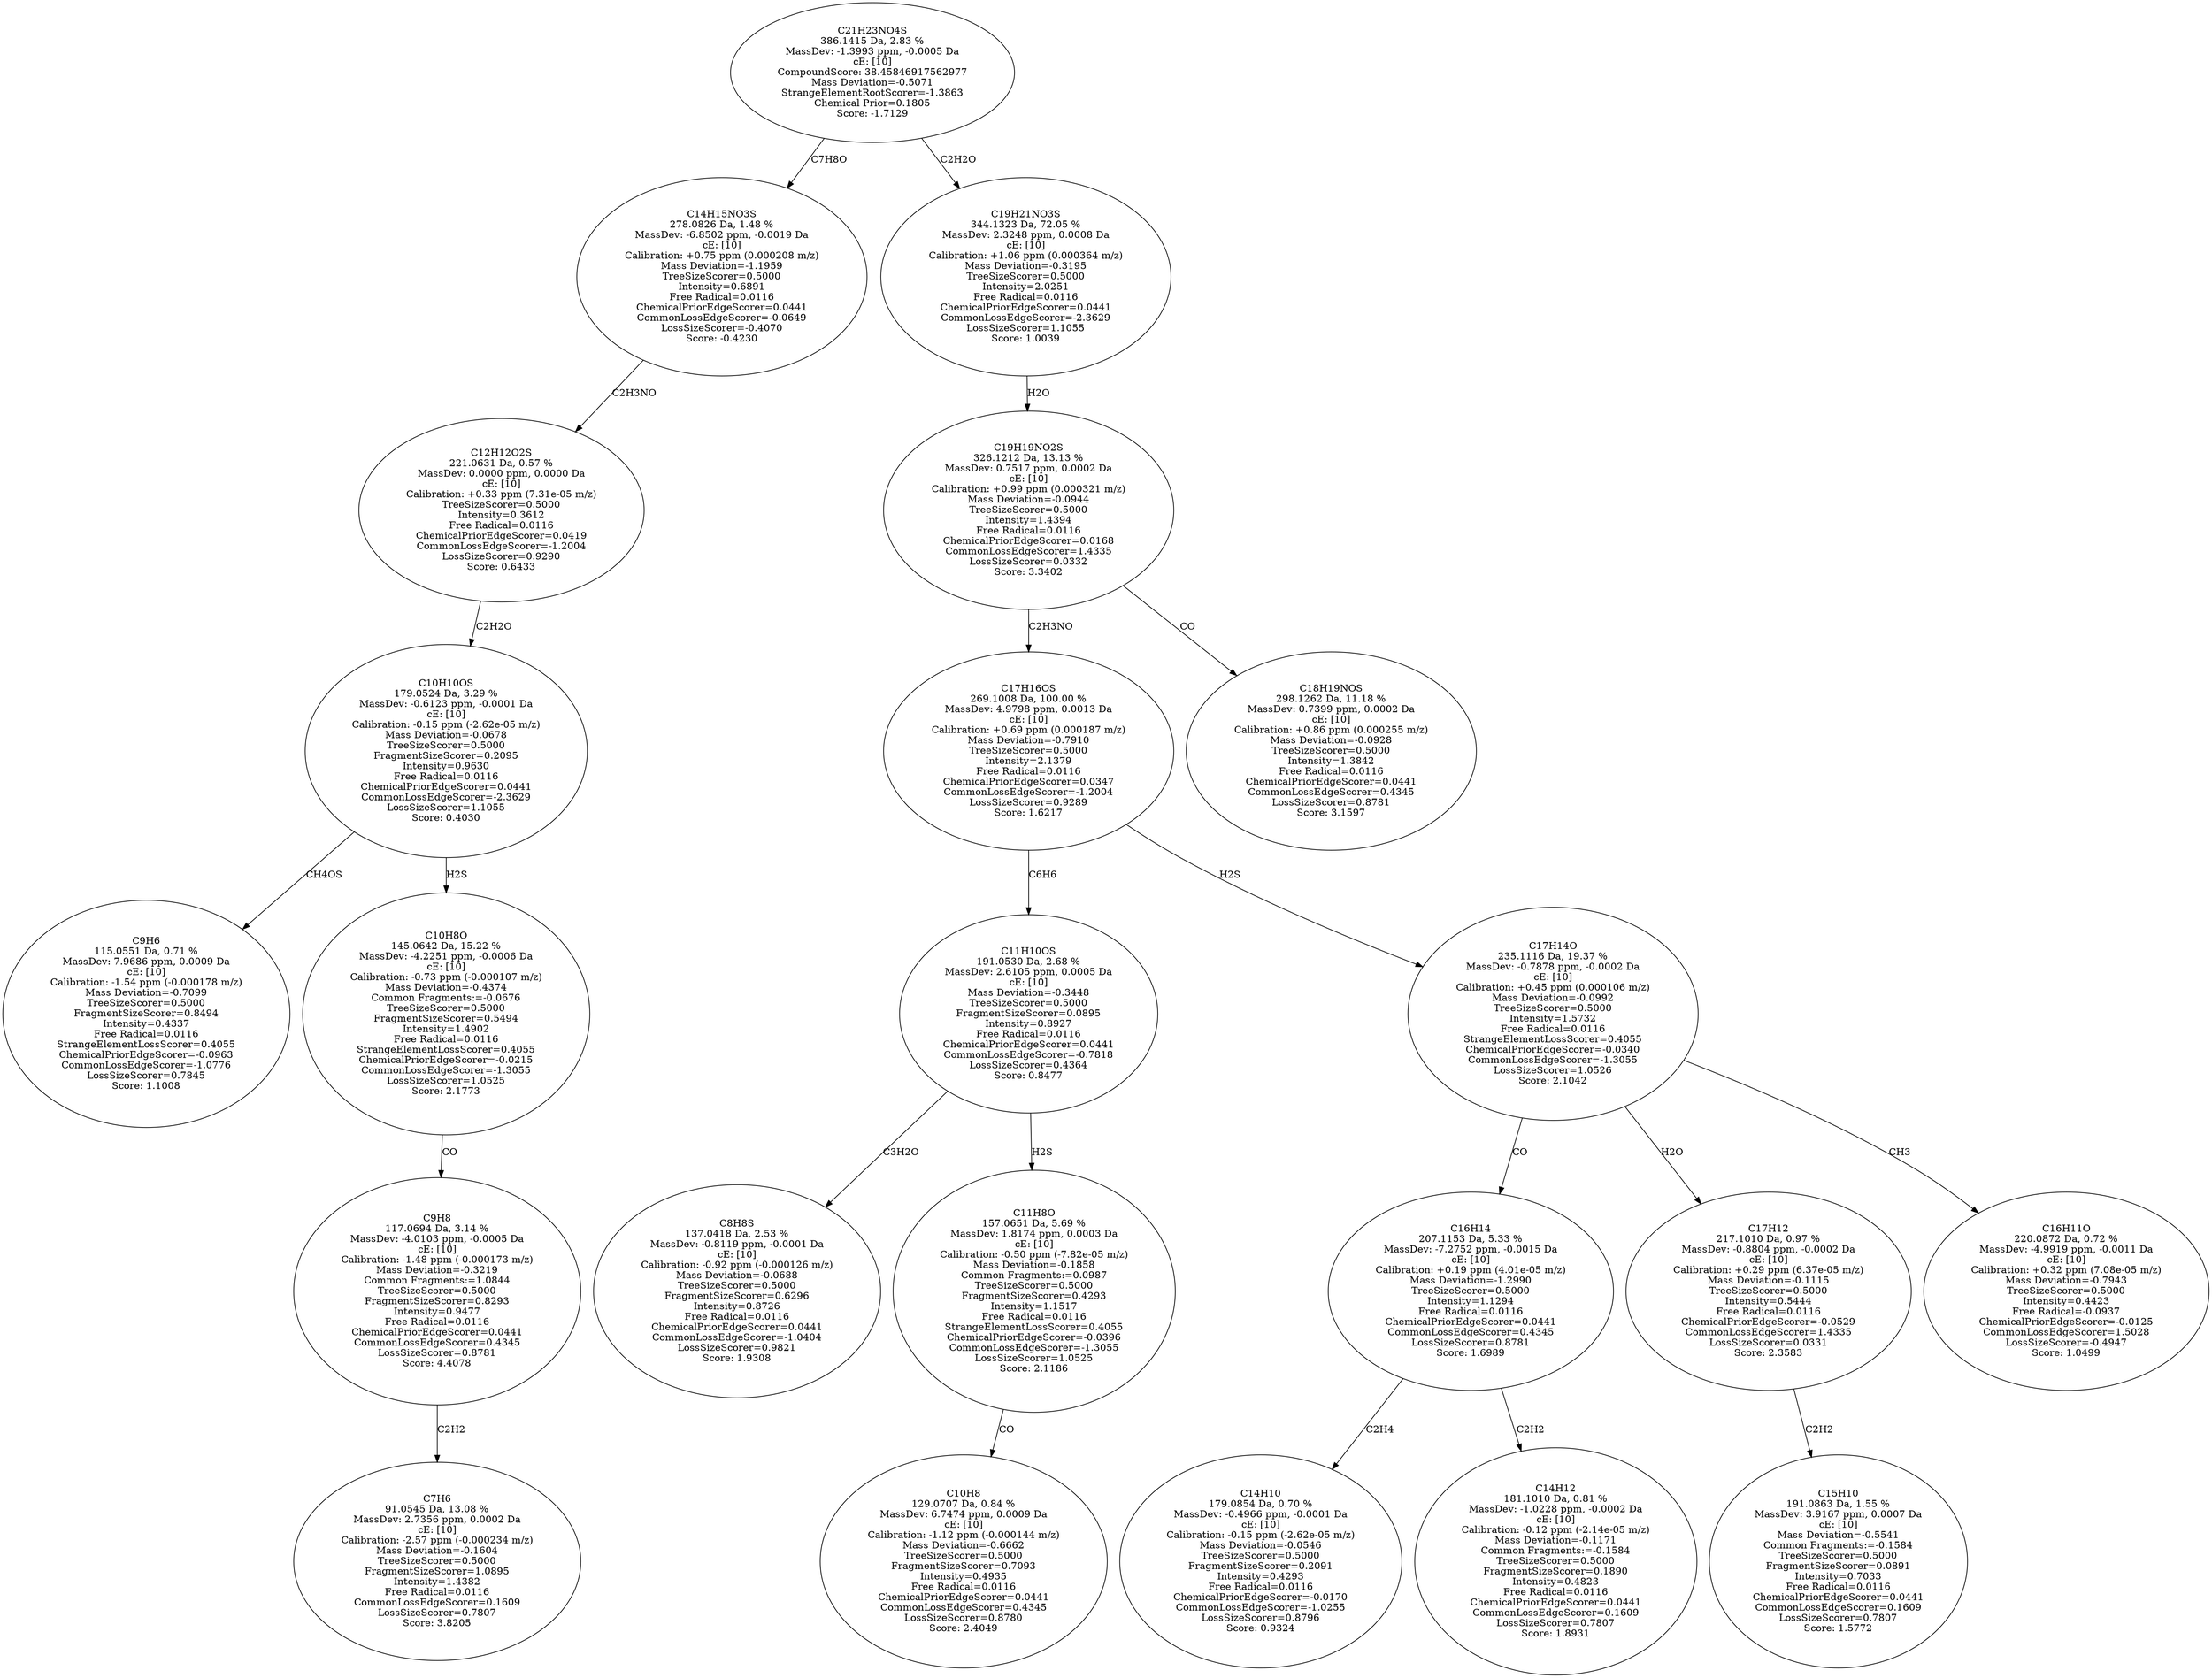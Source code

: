 strict digraph {
v1 [label="C9H6\n115.0551 Da, 0.71 %\nMassDev: 7.9686 ppm, 0.0009 Da\ncE: [10]\nCalibration: -1.54 ppm (-0.000178 m/z)\nMass Deviation=-0.7099\nTreeSizeScorer=0.5000\nFragmentSizeScorer=0.8494\nIntensity=0.4337\nFree Radical=0.0116\nStrangeElementLossScorer=0.4055\nChemicalPriorEdgeScorer=-0.0963\nCommonLossEdgeScorer=-1.0776\nLossSizeScorer=0.7845\nScore: 1.1008"];
v2 [label="C7H6\n91.0545 Da, 13.08 %\nMassDev: 2.7356 ppm, 0.0002 Da\ncE: [10]\nCalibration: -2.57 ppm (-0.000234 m/z)\nMass Deviation=-0.1604\nTreeSizeScorer=0.5000\nFragmentSizeScorer=1.0895\nIntensity=1.4382\nFree Radical=0.0116\nCommonLossEdgeScorer=0.1609\nLossSizeScorer=0.7807\nScore: 3.8205"];
v3 [label="C9H8\n117.0694 Da, 3.14 %\nMassDev: -4.0103 ppm, -0.0005 Da\ncE: [10]\nCalibration: -1.48 ppm (-0.000173 m/z)\nMass Deviation=-0.3219\nCommon Fragments:=1.0844\nTreeSizeScorer=0.5000\nFragmentSizeScorer=0.8293\nIntensity=0.9477\nFree Radical=0.0116\nChemicalPriorEdgeScorer=0.0441\nCommonLossEdgeScorer=0.4345\nLossSizeScorer=0.8781\nScore: 4.4078"];
v4 [label="C10H8O\n145.0642 Da, 15.22 %\nMassDev: -4.2251 ppm, -0.0006 Da\ncE: [10]\nCalibration: -0.73 ppm (-0.000107 m/z)\nMass Deviation=-0.4374\nCommon Fragments:=-0.0676\nTreeSizeScorer=0.5000\nFragmentSizeScorer=0.5494\nIntensity=1.4902\nFree Radical=0.0116\nStrangeElementLossScorer=0.4055\nChemicalPriorEdgeScorer=-0.0215\nCommonLossEdgeScorer=-1.3055\nLossSizeScorer=1.0525\nScore: 2.1773"];
v5 [label="C10H10OS\n179.0524 Da, 3.29 %\nMassDev: -0.6123 ppm, -0.0001 Da\ncE: [10]\nCalibration: -0.15 ppm (-2.62e-05 m/z)\nMass Deviation=-0.0678\nTreeSizeScorer=0.5000\nFragmentSizeScorer=0.2095\nIntensity=0.9630\nFree Radical=0.0116\nChemicalPriorEdgeScorer=0.0441\nCommonLossEdgeScorer=-2.3629\nLossSizeScorer=1.1055\nScore: 0.4030"];
v6 [label="C12H12O2S\n221.0631 Da, 0.57 %\nMassDev: 0.0000 ppm, 0.0000 Da\ncE: [10]\nCalibration: +0.33 ppm (7.31e-05 m/z)\nTreeSizeScorer=0.5000\nIntensity=0.3612\nFree Radical=0.0116\nChemicalPriorEdgeScorer=0.0419\nCommonLossEdgeScorer=-1.2004\nLossSizeScorer=0.9290\nScore: 0.6433"];
v7 [label="C14H15NO3S\n278.0826 Da, 1.48 %\nMassDev: -6.8502 ppm, -0.0019 Da\ncE: [10]\nCalibration: +0.75 ppm (0.000208 m/z)\nMass Deviation=-1.1959\nTreeSizeScorer=0.5000\nIntensity=0.6891\nFree Radical=0.0116\nChemicalPriorEdgeScorer=0.0441\nCommonLossEdgeScorer=-0.0649\nLossSizeScorer=-0.4070\nScore: -0.4230"];
v8 [label="C8H8S\n137.0418 Da, 2.53 %\nMassDev: -0.8119 ppm, -0.0001 Da\ncE: [10]\nCalibration: -0.92 ppm (-0.000126 m/z)\nMass Deviation=-0.0688\nTreeSizeScorer=0.5000\nFragmentSizeScorer=0.6296\nIntensity=0.8726\nFree Radical=0.0116\nChemicalPriorEdgeScorer=0.0441\nCommonLossEdgeScorer=-1.0404\nLossSizeScorer=0.9821\nScore: 1.9308"];
v9 [label="C10H8\n129.0707 Da, 0.84 %\nMassDev: 6.7474 ppm, 0.0009 Da\ncE: [10]\nCalibration: -1.12 ppm (-0.000144 m/z)\nMass Deviation=-0.6662\nTreeSizeScorer=0.5000\nFragmentSizeScorer=0.7093\nIntensity=0.4935\nFree Radical=0.0116\nChemicalPriorEdgeScorer=0.0441\nCommonLossEdgeScorer=0.4345\nLossSizeScorer=0.8780\nScore: 2.4049"];
v10 [label="C11H8O\n157.0651 Da, 5.69 %\nMassDev: 1.8174 ppm, 0.0003 Da\ncE: [10]\nCalibration: -0.50 ppm (-7.82e-05 m/z)\nMass Deviation=-0.1858\nCommon Fragments:=0.0987\nTreeSizeScorer=0.5000\nFragmentSizeScorer=0.4293\nIntensity=1.1517\nFree Radical=0.0116\nStrangeElementLossScorer=0.4055\nChemicalPriorEdgeScorer=-0.0396\nCommonLossEdgeScorer=-1.3055\nLossSizeScorer=1.0525\nScore: 2.1186"];
v11 [label="C11H10OS\n191.0530 Da, 2.68 %\nMassDev: 2.6105 ppm, 0.0005 Da\ncE: [10]\nMass Deviation=-0.3448\nTreeSizeScorer=0.5000\nFragmentSizeScorer=0.0895\nIntensity=0.8927\nFree Radical=0.0116\nChemicalPriorEdgeScorer=0.0441\nCommonLossEdgeScorer=-0.7818\nLossSizeScorer=0.4364\nScore: 0.8477"];
v12 [label="C14H10\n179.0854 Da, 0.70 %\nMassDev: -0.4966 ppm, -0.0001 Da\ncE: [10]\nCalibration: -0.15 ppm (-2.62e-05 m/z)\nMass Deviation=-0.0546\nTreeSizeScorer=0.5000\nFragmentSizeScorer=0.2091\nIntensity=0.4293\nFree Radical=0.0116\nChemicalPriorEdgeScorer=-0.0170\nCommonLossEdgeScorer=-1.0255\nLossSizeScorer=0.8796\nScore: 0.9324"];
v13 [label="C14H12\n181.1010 Da, 0.81 %\nMassDev: -1.0228 ppm, -0.0002 Da\ncE: [10]\nCalibration: -0.12 ppm (-2.14e-05 m/z)\nMass Deviation=-0.1171\nCommon Fragments:=-0.1584\nTreeSizeScorer=0.5000\nFragmentSizeScorer=0.1890\nIntensity=0.4823\nFree Radical=0.0116\nChemicalPriorEdgeScorer=0.0441\nCommonLossEdgeScorer=0.1609\nLossSizeScorer=0.7807\nScore: 1.8931"];
v14 [label="C16H14\n207.1153 Da, 5.33 %\nMassDev: -7.2752 ppm, -0.0015 Da\ncE: [10]\nCalibration: +0.19 ppm (4.01e-05 m/z)\nMass Deviation=-1.2990\nTreeSizeScorer=0.5000\nIntensity=1.1294\nFree Radical=0.0116\nChemicalPriorEdgeScorer=0.0441\nCommonLossEdgeScorer=0.4345\nLossSizeScorer=0.8781\nScore: 1.6989"];
v15 [label="C15H10\n191.0863 Da, 1.55 %\nMassDev: 3.9167 ppm, 0.0007 Da\ncE: [10]\nMass Deviation=-0.5541\nCommon Fragments:=-0.1584\nTreeSizeScorer=0.5000\nFragmentSizeScorer=0.0891\nIntensity=0.7033\nFree Radical=0.0116\nChemicalPriorEdgeScorer=0.0441\nCommonLossEdgeScorer=0.1609\nLossSizeScorer=0.7807\nScore: 1.5772"];
v16 [label="C17H12\n217.1010 Da, 0.97 %\nMassDev: -0.8804 ppm, -0.0002 Da\ncE: [10]\nCalibration: +0.29 ppm (6.37e-05 m/z)\nMass Deviation=-0.1115\nTreeSizeScorer=0.5000\nIntensity=0.5444\nFree Radical=0.0116\nChemicalPriorEdgeScorer=-0.0529\nCommonLossEdgeScorer=1.4335\nLossSizeScorer=0.0331\nScore: 2.3583"];
v17 [label="C16H11O\n220.0872 Da, 0.72 %\nMassDev: -4.9919 ppm, -0.0011 Da\ncE: [10]\nCalibration: +0.32 ppm (7.08e-05 m/z)\nMass Deviation=-0.7943\nTreeSizeScorer=0.5000\nIntensity=0.4423\nFree Radical=-0.0937\nChemicalPriorEdgeScorer=-0.0125\nCommonLossEdgeScorer=1.5028\nLossSizeScorer=-0.4947\nScore: 1.0499"];
v18 [label="C17H14O\n235.1116 Da, 19.37 %\nMassDev: -0.7878 ppm, -0.0002 Da\ncE: [10]\nCalibration: +0.45 ppm (0.000106 m/z)\nMass Deviation=-0.0992\nTreeSizeScorer=0.5000\nIntensity=1.5732\nFree Radical=0.0116\nStrangeElementLossScorer=0.4055\nChemicalPriorEdgeScorer=-0.0340\nCommonLossEdgeScorer=-1.3055\nLossSizeScorer=1.0526\nScore: 2.1042"];
v19 [label="C17H16OS\n269.1008 Da, 100.00 %\nMassDev: 4.9798 ppm, 0.0013 Da\ncE: [10]\nCalibration: +0.69 ppm (0.000187 m/z)\nMass Deviation=-0.7910\nTreeSizeScorer=0.5000\nIntensity=2.1379\nFree Radical=0.0116\nChemicalPriorEdgeScorer=0.0347\nCommonLossEdgeScorer=-1.2004\nLossSizeScorer=0.9289\nScore: 1.6217"];
v20 [label="C18H19NOS\n298.1262 Da, 11.18 %\nMassDev: 0.7399 ppm, 0.0002 Da\ncE: [10]\nCalibration: +0.86 ppm (0.000255 m/z)\nMass Deviation=-0.0928\nTreeSizeScorer=0.5000\nIntensity=1.3842\nFree Radical=0.0116\nChemicalPriorEdgeScorer=0.0441\nCommonLossEdgeScorer=0.4345\nLossSizeScorer=0.8781\nScore: 3.1597"];
v21 [label="C19H19NO2S\n326.1212 Da, 13.13 %\nMassDev: 0.7517 ppm, 0.0002 Da\ncE: [10]\nCalibration: +0.99 ppm (0.000321 m/z)\nMass Deviation=-0.0944\nTreeSizeScorer=0.5000\nIntensity=1.4394\nFree Radical=0.0116\nChemicalPriorEdgeScorer=0.0168\nCommonLossEdgeScorer=1.4335\nLossSizeScorer=0.0332\nScore: 3.3402"];
v22 [label="C19H21NO3S\n344.1323 Da, 72.05 %\nMassDev: 2.3248 ppm, 0.0008 Da\ncE: [10]\nCalibration: +1.06 ppm (0.000364 m/z)\nMass Deviation=-0.3195\nTreeSizeScorer=0.5000\nIntensity=2.0251\nFree Radical=0.0116\nChemicalPriorEdgeScorer=0.0441\nCommonLossEdgeScorer=-2.3629\nLossSizeScorer=1.1055\nScore: 1.0039"];
v23 [label="C21H23NO4S\n386.1415 Da, 2.83 %\nMassDev: -1.3993 ppm, -0.0005 Da\ncE: [10]\nCompoundScore: 38.45846917562977\nMass Deviation=-0.5071\nStrangeElementRootScorer=-1.3863\nChemical Prior=0.1805\nScore: -1.7129"];
v5 -> v1 [label="CH4OS"];
v3 -> v2 [label="C2H2"];
v4 -> v3 [label="CO"];
v5 -> v4 [label="H2S"];
v6 -> v5 [label="C2H2O"];
v7 -> v6 [label="C2H3NO"];
v23 -> v7 [label="C7H8O"];
v11 -> v8 [label="C3H2O"];
v10 -> v9 [label="CO"];
v11 -> v10 [label="H2S"];
v19 -> v11 [label="C6H6"];
v14 -> v12 [label="C2H4"];
v14 -> v13 [label="C2H2"];
v18 -> v14 [label="CO"];
v16 -> v15 [label="C2H2"];
v18 -> v16 [label="H2O"];
v18 -> v17 [label="CH3"];
v19 -> v18 [label="H2S"];
v21 -> v19 [label="C2H3NO"];
v21 -> v20 [label="CO"];
v22 -> v21 [label="H2O"];
v23 -> v22 [label="C2H2O"];
}